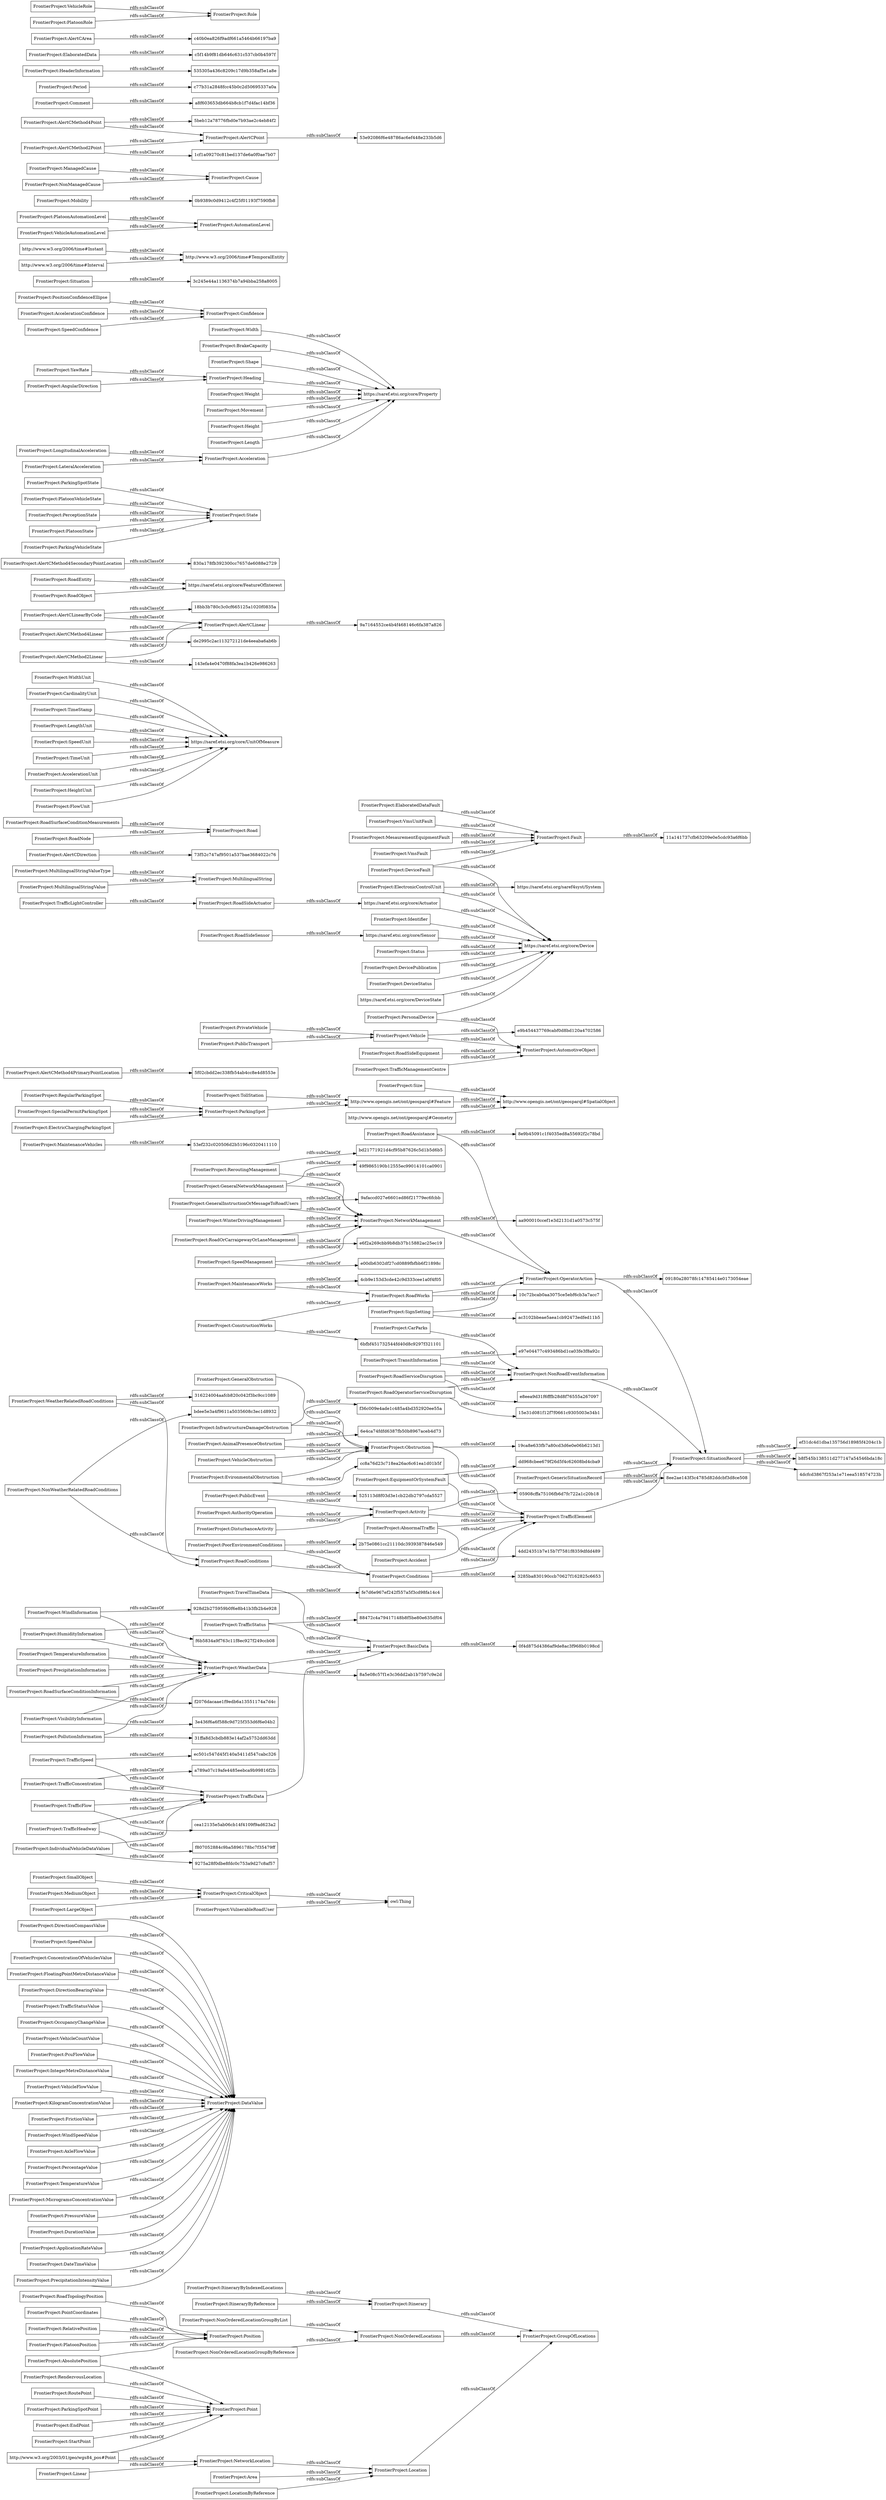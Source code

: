 digraph ar2dtool_diagram { 
rankdir=LR;
size="1000"
node [shape = rectangle, color="black"]; "FrontierProject:NonOrderedLocationGroupByReference" "FrontierProject:DirectionCompassValue" "FrontierProject:SpeedValue" "FrontierProject:SmallObject" "FrontierProject:TravelTimeData" "FrontierProject:SituationRecord" "FrontierProject:MaintenanceVehicles" "FrontierProject:NetworkLocation" "FrontierProject:ConcentrationOfVehiclesValue" "FrontierProject:RoadTopologyPosition" "FrontierProject:Size" "5f02cbdd2ec338fb54ab4cc8e4d8553e" "525113d8f03d3e1cb22db2797cda5527" "FrontierProject:ElaboratedDataFault" "FrontierProject:MultilingualStringValueType" "FrontierProject:WeatherRelatedRoadConditions" "http://www.opengis.net/ont/geosparql#SpatialObject" "11a141737cfb63209e0e5cdc93a6f6bb" "73f52c747af9501a537bae3684022c76" "FrontierProject:RoadSurfaceConditionMeasurements" "FrontierProject:TrafficSpeed" "FrontierProject:WidthUnit" "FrontierProject:RoadConditions" "FrontierProject:Area" "0f4d875d4386af9de8ac3f968b0198cd" "FrontierProject:OperatorAction" "FrontierProject:NonOrderedLocationGroupByList" "18bb3b780c3c0cf665125a1020f0835a" "FrontierProject:ParkingSpotPoint" "FrontierProject:CriticalObject" "f2076dacaae1f9edb6a13551174a7d4c" "FrontierProject:InfrastructureDamageObstruction" "FrontierProject:TransitInformation" "https://saref.etsi.org/core/FeatureOfInterest" "FrontierProject:RoadAssistance" "FrontierProject:FloatingPointMetreDistanceValue" "FrontierProject:AbsolutePosition" "FrontierProject:StartPoint" "830a178fb392300cc7657de6088e2729" "FrontierProject:DirectionBearingValue" "FrontierProject:RoadEntity" "FrontierProject:PointCoordinates" "4cb9e153d3cde42c9d333cee1a0f4f05" "31ffa8d3cbdb883e14af2a5752dd63dd" "FrontierProject:Point" "3285ba830190ccb70627f162825c6653" "FrontierProject:EquipmentOrSystemFault" "FrontierProject:TrafficStatusValue" "FrontierProject:RoadServiceDisruption" "FrontierProject:State" "FrontierProject:NonRoadEventInformation" "FrontierProject:Acceleration" "ef31dc4d1dba135756d18985f4204c1b" "FrontierProject:PositionConfidenceEllipse" "88472c4a79417148b8f5be80e635df04" "FrontierProject:ParkingSpotState" "FrontierProject:GeneralInstructionOrMessageToRoadUsers" "FrontierProject:Identifier" "FrontierProject:OccupancyChangeValue" "FrontierProject:MediumObject" "FrontierProject:CardinalityUnit" "FrontierProject:DisturbanceActivity" "FrontierProject:MultilingualString" "b8f545b138511d277147a54546bda18c" "09180a28078fc14785414e0173054eae" "FrontierProject:TollStation" "FrontierProject:GeneralObstruction" "FrontierProject:AbnormalTraffic" "FrontierProject:PersonalDevice" "FrontierProject:VehicleCountValue" "FrontierProject:AutomotiveObject" "FrontierProject:AuthorityOperation" "FrontierProject:VmsUnitFault" "FrontierProject:Situation" "fe7d6e967ef242f557a5f3cd98fa14c4" "bdee5e3a4f9611a5035608c3ec1d8932" "FrontierProject:SpeedManagement" "ec501c547d45f140a5411d547cabc326" "FrontierProject:NonOrderedLocations" "FrontierProject:TrafficLightController" "http://www.w3.org/2006/time#TemporalEntity" "FrontierProject:NonWeatherRelatedRoadConditions" "FrontierProject:TimeStamp" "FrontierProject:Accident" "FrontierProject:TrafficElement" "http://www.w3.org/2003/01/geo/wgs84_pos#Point" "e00db6302df27cd0889fbfbb6f21898c" "FrontierProject:Conditions" "de2995c2ac113272121de4eeaba6ab6b" "FrontierProject:AutomationLevel" "FrontierProject:Linear" "FrontierProject:PlatoonVehicleState" "FrontierProject:TemperatureInformation" "FrontierProject:YawRate" "f36c009e4ade1c485a4bd352920ee55a" "0b9389c0d9412c4f25f01193f7590fb8" "FrontierProject:MesaurementEquipmentFault" "FrontierProject:ElectronicControlUnit" "FrontierProject:Cause" "FrontierProject:WindInformation" "FrontierProject:LengthUnit" "aa900010ccef1e3d2131d1a0573c575f" "3c245e44a1136374b7a94bba258a8005" "FrontierProject:PcuFlowValue" "FrontierProject:Obstruction" "5beb12a78776fbd0e7b93ae2c4eb84f2" "FrontierProject:TrafficConcentration" "FrontierProject:AlertCDirection" "9a7164552ce4b4f468146c6fa387a826" "a8f603653db664b8cb1f7d4fac14bf36" "FrontierProject:NetworkManagement" "15e31d081f12f7f0661c9305003e34b1" "FrontierProject:PrivateVehicle" "FrontierProject:TrafficFlow" "FrontierProject:Status" "FrontierProject:Width" "FrontierProject:HumidityInformation" "FrontierProject:VehicleObstruction" "FrontierProject:Vehicle" "53ef232c020506d2b5196c0320411110" "FrontierProject:RegularParkingSpot" "FrontierProject:RelativePosition" "FrontierProject:DevicePublication" "c77b31a2848fcc45b0c2d50695337a0a" "FrontierProject:Itinerary" "FrontierProject:IntegerMetreDistanceValue" "FrontierProject:HeaderInformation" "6bfbf451732544fd40d8c9297f321101" "FrontierProject:SpeedUnit" "FrontierProject:VehicleFlowValue" "FrontierProject:BrakeCapacity" "FrontierProject:ManagedCause" "c5f14b9f81db646c631c537cb0b4597f" "FrontierProject:PrecipitationInformation" "https://saref.etsi.org/saref4syst/System" "FrontierProject:NonManagedCause" "4dcfcd3867f253a1e71eea518574723b" "9275a28f0dbe8fdc0c753a9d27c8af57" "bd21771921d4cf95b87626c5d1b5d6b5" "c40b0ea826f9adf661a5464b66197ba9" "FrontierProject:TimeUnit" "FrontierProject:SpecialPermitParkingSpot" "FrontierProject:VmsFault" "FrontierProject:Comment" "05908cffa75106fb6d7fc722a1c20b18" "FrontierProject:PerceptionState" "FrontierProject:DeviceStatus" "FrontierProject:AccelerationUnit" "https://saref.etsi.org/core/DeviceState" "FrontierProject:RoadOrCarraigewayOrLaneManagement" "FrontierProject:KilogramConcentrationValue" "FrontierProject:AlertCArea" "http://www.w3.org/2006/time#Instant" "6e4ca74fdfd6387fb50b8967aceb4d73" "FrontierProject:AlertCMethod4Linear" "FrontierProject:AlertCMethod2Point" "e8eea9d31f6fffb28d8f76555a267097" "FrontierProject:ItineraryByReference" "http://www.opengis.net/ont/geosparql#Feature" "cea12135e5ab06cb14f4109f9ad623a2" "535305a436c8209c17d9b358af5e1a8e" "19ca8e633fb7a80cd3d6e0e06b6213d1" "FrontierProject:ItineraryByIndexedLocations" "FrontierProject:LargeObject" "FrontierProject:AlertCMethod2Linear" "FrontierProject:VisibilityInformation" "FrontierProject:AngularDirection" "FrontierProject:RendezvousLocation" "http://www.w3.org/2006/time#Interval" "FrontierProject:RoadSideSensor" "FrontierProject:ReroutingManagement" "FrontierProject:PlatoonPosition" "4dd24351b7e15b7f7581f8359dfdd489" "FrontierProject:Period" "FrontierProject:Mobility" "10c72bcab0aa3075ce5ebf6cb3a7acc7" "FrontierProject:Shape" "e6f2a269cbb9b8db37b15882ac25ec19" "FrontierProject:Position" "FrontierProject:FrictionValue" "FrontierProject:LocationByReference" "9afaccd027e6601ed86f21779ec6fcbb" "FrontierProject:WindSpeedValue" "FrontierProject:WeatherData" "FrontierProject:Road" "FrontierProject:AlertCPoint" "FrontierProject:ParkingSpot" "FrontierProject:AccelerationConfidence" "FrontierProject:GroupOfLocations" "FrontierProject:HeightUnit" "FrontierProject:DataValue" "FrontierProject:MaintenanceWorks" "FrontierProject:PublicTransport" "FrontierProject:TrafficStatus" "FrontierProject:AxleFlowValue" "FrontierProject:GeneralNetworkManagement" "a789a07c19afe4485eebca9b99816f2b" "ac3102bbeae5aea1cb92473edfed11b5" "FrontierProject:BasicData" "FrontierProject:PercentageValue" "FrontierProject:Heading" "FrontierProject:PollutionInformation" "3e436f6a6f588c9d725f353d6f6e04b2" "FrontierProject:RoutePoint" "FrontierProject:CarParks" "FrontierProject:PoorEnvironmentConditions" "https://saref.etsi.org/core/UnitOfMeasure" "FrontierProject:PlatoonState" "f6b5834a9f763c11f8ec927f249ccb08" "FrontierProject:AlertCLinear" "https://saref.etsi.org/core/Actuator" "FrontierProject:RoadSideEquipment" "FrontierProject:PlatoonAutomationLevel" "2b75e0861cc21110dc3939387846e549" "FrontierProject:VehicleAutomationLevel" "FrontierProject:RoadSideActuator" "FrontierProject:Role" "FrontierProject:FlowUnit" "https://saref.etsi.org/core/Sensor" "1cf1a09270c81bed137de6a0f0ae7b07" "FrontierProject:WinterDrivingManagement" "FrontierProject:AlertCMethod4SecondaryPointLocation" "cc8a76d23c718ea26ac6c61ea1d01b5f" "FrontierProject:LongitudinalAcceleration" "https://saref.etsi.org/core/Property" "e9b454437769cabf0d8bd120a4702586" "FrontierProject:GenericSituationRecord" "FrontierProject:VehicleRole" "FrontierProject:TrafficData" "FrontierProject:TemperatureValue" "FrontierProject:Fault" "8a5e08c57f1e3c36dd2ab1b7597c9e2d" "FrontierProject:MicrogramsConcentrationValue" "FrontierProject:ParkingVehicleState" "8ee2ae143f3c4785d82ddcbf3d8ce508" "FrontierProject:ElaboratedData" "FrontierProject:AnimalPresenceObstruction" "316224004aafcb820c042f3bc9cc1089" "FrontierProject:RoadSurfaceConditionInformation" "FrontierProject:Weight" "FrontierProject:VulnerableRoadUser" "https://saref.etsi.org/core/Device" "FrontierProject:MultilingualStringValue" "49f9865190b12555ec99014101ca0901" "FrontierProject:PressureValue" "FrontierProject:DurationValue" "FrontierProject:ApplicationRateValue" "FrontierProject:ElectricChargingParkingSpot" "FrontierProject:AlertCMethod4PrimaryPointLocation" "FrontierProject:DateTimeValue" "8e9b45091c1f4035ed8a55692f2c78bd" "FrontierProject:SignSetting" "FrontierProject:Activity" "FrontierProject:PublicEvent" "FrontierProject:PrecipitationIntensityValue" "143efa4e0470f88fa3ea1b426e986263" "FrontierProject:TrafficHeadway" "FrontierProject:ConstructionWorks" "FrontierProject:AlertCLinearByCode" "e97e04477c493486bd1ca03fe3f8a92c" "FrontierProject:LateralAcceleration" "FrontierProject:EndPoint" "FrontierProject:RoadWorks" "FrontierProject:EvironmentalObstruction" "FrontierProject:Location" "FrontierProject:IndividualVehicleDataValues" "FrontierProject:SpeedConfidence" "http://www.opengis.net/ont/geosparql#Geometry" "FrontierProject:RoadObject" "FrontierProject:AlertCMethod4Point" "53e92086f6e48786ac6ef448e233b5d6" "FrontierProject:PlatoonRole" "FrontierProject:Confidence" "FrontierProject:RoadOperatorServiceDisruption" "FrontierProject:Movement" "FrontierProject:Height" "FrontierProject:Length" "FrontierProject:RoadNode" "f807052884c9ba5896178bc7f35479ff" "928d2b275959b0f6e8b41b3fb2b4e928" "dd968cbee679f26d5f4c62608bd4cba9" "FrontierProject:DeviceFault" "FrontierProject:TrafficManagementCentre" ; /*classes style*/
	"FrontierProject:DateTimeValue" -> "FrontierProject:DataValue" [ label = "rdfs:subClassOf" ];
	"FrontierProject:AlertCMethod2Linear" -> "143efa4e0470f88fa3ea1b426e986263" [ label = "rdfs:subClassOf" ];
	"FrontierProject:AlertCMethod2Linear" -> "FrontierProject:AlertCLinear" [ label = "rdfs:subClassOf" ];
	"http://www.w3.org/2006/time#Instant" -> "http://www.w3.org/2006/time#TemporalEntity" [ label = "rdfs:subClassOf" ];
	"FrontierProject:GenericSituationRecord" -> "8ee2ae143f3c4785d82ddcbf3d8ce508" [ label = "rdfs:subClassOf" ];
	"FrontierProject:GenericSituationRecord" -> "FrontierProject:SituationRecord" [ label = "rdfs:subClassOf" ];
	"FrontierProject:TravelTimeData" -> "fe7d6e967ef242f557a5f3cd98fa14c4" [ label = "rdfs:subClassOf" ];
	"FrontierProject:TravelTimeData" -> "FrontierProject:BasicData" [ label = "rdfs:subClassOf" ];
	"FrontierProject:PerceptionState" -> "FrontierProject:State" [ label = "rdfs:subClassOf" ];
	"FrontierProject:Conditions" -> "3285ba830190ccb70627f162825c6653" [ label = "rdfs:subClassOf" ];
	"FrontierProject:Conditions" -> "FrontierProject:TrafficElement" [ label = "rdfs:subClassOf" ];
	"FrontierProject:SmallObject" -> "FrontierProject:CriticalObject" [ label = "rdfs:subClassOf" ];
	"FrontierProject:ElectronicControlUnit" -> "https://saref.etsi.org/core/Device" [ label = "rdfs:subClassOf" ];
	"FrontierProject:ElectronicControlUnit" -> "https://saref.etsi.org/saref4syst/System" [ label = "rdfs:subClassOf" ];
	"FrontierProject:AlertCMethod2Point" -> "1cf1a09270c81bed137de6a0f0ae7b07" [ label = "rdfs:subClassOf" ];
	"FrontierProject:AlertCMethod2Point" -> "FrontierProject:AlertCPoint" [ label = "rdfs:subClassOf" ];
	"FrontierProject:ConcentrationOfVehiclesValue" -> "FrontierProject:DataValue" [ label = "rdfs:subClassOf" ];
	"FrontierProject:WidthUnit" -> "https://saref.etsi.org/core/UnitOfMeasure" [ label = "rdfs:subClassOf" ];
	"FrontierProject:Movement" -> "https://saref.etsi.org/core/Property" [ label = "rdfs:subClassOf" ];
	"FrontierProject:AccelerationUnit" -> "https://saref.etsi.org/core/UnitOfMeasure" [ label = "rdfs:subClassOf" ];
	"FrontierProject:NetworkManagement" -> "aa900010ccef1e3d2131d1a0573c575f" [ label = "rdfs:subClassOf" ];
	"FrontierProject:NetworkManagement" -> "FrontierProject:OperatorAction" [ label = "rdfs:subClassOf" ];
	"FrontierProject:SpeedManagement" -> "e00db6302df27cd0889fbfbb6f21898c" [ label = "rdfs:subClassOf" ];
	"FrontierProject:SpeedManagement" -> "FrontierProject:NetworkManagement" [ label = "rdfs:subClassOf" ];
	"FrontierProject:LocationByReference" -> "FrontierProject:Location" [ label = "rdfs:subClassOf" ];
	"FrontierProject:SituationRecord" -> "4dcfcd3867f253a1e71eea518574723b" [ label = "rdfs:subClassOf" ];
	"FrontierProject:SituationRecord" -> "b8f545b138511d277147a54546bda18c" [ label = "rdfs:subClassOf" ];
	"FrontierProject:SituationRecord" -> "ef31dc4d1dba135756d18985f4204c1b" [ label = "rdfs:subClassOf" ];
	"FrontierProject:ManagedCause" -> "FrontierProject:Cause" [ label = "rdfs:subClassOf" ];
	"FrontierProject:FlowUnit" -> "https://saref.etsi.org/core/UnitOfMeasure" [ label = "rdfs:subClassOf" ];
	"FrontierProject:AlertCLinearByCode" -> "18bb3b780c3c0cf665125a1020f0835a" [ label = "rdfs:subClassOf" ];
	"FrontierProject:AlertCLinearByCode" -> "FrontierProject:AlertCLinear" [ label = "rdfs:subClassOf" ];
	"http://www.w3.org/2006/time#Interval" -> "http://www.w3.org/2006/time#TemporalEntity" [ label = "rdfs:subClassOf" ];
	"FrontierProject:ConstructionWorks" -> "6bfbf451732544fd40d8c9297f321101" [ label = "rdfs:subClassOf" ];
	"FrontierProject:ConstructionWorks" -> "FrontierProject:RoadWorks" [ label = "rdfs:subClassOf" ];
	"FrontierProject:VisibilityInformation" -> "3e436f6a6f588c9d725f353d6f6e04b2" [ label = "rdfs:subClassOf" ];
	"FrontierProject:VisibilityInformation" -> "FrontierProject:WeatherData" [ label = "rdfs:subClassOf" ];
	"FrontierProject:AlertCMethod4PrimaryPointLocation" -> "5f02cbdd2ec338fb54ab4cc8e4d8553e" [ label = "rdfs:subClassOf" ];
	"FrontierProject:PositionConfidenceEllipse" -> "FrontierProject:Confidence" [ label = "rdfs:subClassOf" ];
	"FrontierProject:EvironmentalObstruction" -> "cc8a76d23c718ea26ac6c61ea1d01b5f" [ label = "rdfs:subClassOf" ];
	"FrontierProject:EvironmentalObstruction" -> "FrontierProject:Obstruction" [ label = "rdfs:subClassOf" ];
	"FrontierProject:IndividualVehicleDataValues" -> "9275a28f0dbe8fdc0c753a9d27c8af57" [ label = "rdfs:subClassOf" ];
	"FrontierProject:IndividualVehicleDataValues" -> "FrontierProject:TrafficData" [ label = "rdfs:subClassOf" ];
	"FrontierProject:DurationValue" -> "FrontierProject:DataValue" [ label = "rdfs:subClassOf" ];
	"FrontierProject:TollStation" -> "http://www.opengis.net/ont/geosparql#Feature" [ label = "rdfs:subClassOf" ];
	"FrontierProject:PlatoonState" -> "FrontierProject:State" [ label = "rdfs:subClassOf" ];
	"FrontierProject:AnimalPresenceObstruction" -> "6e4ca74fdfd6387fb50b8967aceb4d73" [ label = "rdfs:subClassOf" ];
	"FrontierProject:AnimalPresenceObstruction" -> "FrontierProject:Obstruction" [ label = "rdfs:subClassOf" ];
	"FrontierProject:RoadSideSensor" -> "https://saref.etsi.org/core/Sensor" [ label = "rdfs:subClassOf" ];
	"FrontierProject:GeneralNetworkManagement" -> "49f9865190b12555ec99014101ca0901" [ label = "rdfs:subClassOf" ];
	"FrontierProject:GeneralNetworkManagement" -> "FrontierProject:NetworkManagement" [ label = "rdfs:subClassOf" ];
	"FrontierProject:DeviceFault" -> "https://saref.etsi.org/core/Device" [ label = "rdfs:subClassOf" ];
	"FrontierProject:DeviceFault" -> "FrontierProject:Fault" [ label = "rdfs:subClassOf" ];
	"FrontierProject:DirectionBearingValue" -> "FrontierProject:DataValue" [ label = "rdfs:subClassOf" ];
	"FrontierProject:Shape" -> "https://saref.etsi.org/core/Property" [ label = "rdfs:subClassOf" ];
	"FrontierProject:PressureValue" -> "FrontierProject:DataValue" [ label = "rdfs:subClassOf" ];
	"FrontierProject:PrecipitationInformation" -> "FrontierProject:WeatherData" [ label = "rdfs:subClassOf" ];
	"FrontierProject:ElaboratedDataFault" -> "FrontierProject:Fault" [ label = "rdfs:subClassOf" ];
	"FrontierProject:PointCoordinates" -> "FrontierProject:Position" [ label = "rdfs:subClassOf" ];
	"FrontierProject:MultilingualStringValueType" -> "FrontierProject:MultilingualString" [ label = "rdfs:subClassOf" ];
	"FrontierProject:TrafficSpeed" -> "ec501c547d45f140a5411d547cabc326" [ label = "rdfs:subClassOf" ];
	"FrontierProject:TrafficSpeed" -> "FrontierProject:TrafficData" [ label = "rdfs:subClassOf" ];
	"FrontierProject:TimeUnit" -> "https://saref.etsi.org/core/UnitOfMeasure" [ label = "rdfs:subClassOf" ];
	"FrontierProject:BasicData" -> "0f4d875d4386af9de8ac3f968b0198cd" [ label = "rdfs:subClassOf" ];
	"FrontierProject:Mobility" -> "0b9389c0d9412c4f25f01193f7590fb8" [ label = "rdfs:subClassOf" ];
	"FrontierProject:TrafficStatusValue" -> "FrontierProject:DataValue" [ label = "rdfs:subClassOf" ];
	"FrontierProject:RelativePosition" -> "FrontierProject:Position" [ label = "rdfs:subClassOf" ];
	"FrontierProject:NonWeatherRelatedRoadConditions" -> "bdee5e3a4f9611a5035608c3ec1d8932" [ label = "rdfs:subClassOf" ];
	"FrontierProject:NonWeatherRelatedRoadConditions" -> "FrontierProject:RoadConditions" [ label = "rdfs:subClassOf" ];
	"FrontierProject:EndPoint" -> "FrontierProject:Point" [ label = "rdfs:subClassOf" ];
	"FrontierProject:VehicleCountValue" -> "FrontierProject:DataValue" [ label = "rdfs:subClassOf" ];
	"FrontierProject:AngularDirection" -> "FrontierProject:Heading" [ label = "rdfs:subClassOf" ];
	"FrontierProject:Vehicle" -> "e9b454437769cabf0d8bd120a4702586" [ label = "rdfs:subClassOf" ];
	"FrontierProject:Vehicle" -> "FrontierProject:AutomotiveObject" [ label = "rdfs:subClassOf" ];
	"FrontierProject:LongitudinalAcceleration" -> "FrontierProject:Acceleration" [ label = "rdfs:subClassOf" ];
	"FrontierProject:PlatoonRole" -> "FrontierProject:Role" [ label = "rdfs:subClassOf" ];
	"FrontierProject:SignSetting" -> "ac3102bbeae5aea1cb92473edfed11b5" [ label = "rdfs:subClassOf" ];
	"FrontierProject:SignSetting" -> "FrontierProject:OperatorAction" [ label = "rdfs:subClassOf" ];
	"FrontierProject:WeatherRelatedRoadConditions" -> "316224004aafcb820c042f3bc9cc1089" [ label = "rdfs:subClassOf" ];
	"FrontierProject:WeatherRelatedRoadConditions" -> "FrontierProject:RoadConditions" [ label = "rdfs:subClassOf" ];
	"FrontierProject:SpecialPermitParkingSpot" -> "FrontierProject:ParkingSpot" [ label = "rdfs:subClassOf" ];
	"FrontierProject:TrafficLightController" -> "FrontierProject:RoadSideActuator" [ label = "rdfs:subClassOf" ];
	"FrontierProject:KilogramConcentrationValue" -> "FrontierProject:DataValue" [ label = "rdfs:subClassOf" ];
	"FrontierProject:FrictionValue" -> "FrontierProject:DataValue" [ label = "rdfs:subClassOf" ];
	"FrontierProject:PlatoonAutomationLevel" -> "FrontierProject:AutomationLevel" [ label = "rdfs:subClassOf" ];
	"FrontierProject:PoorEnvironmentConditions" -> "2b75e0861cc21110dc3939387846e549" [ label = "rdfs:subClassOf" ];
	"FrontierProject:PoorEnvironmentConditions" -> "FrontierProject:Conditions" [ label = "rdfs:subClassOf" ];
	"FrontierProject:InfrastructureDamageObstruction" -> "f36c009e4ade1c485a4bd352920ee55a" [ label = "rdfs:subClassOf" ];
	"FrontierProject:InfrastructureDamageObstruction" -> "FrontierProject:Obstruction" [ label = "rdfs:subClassOf" ];
	"FrontierProject:TransitInformation" -> "e97e04477c493486bd1ca03fe3f8a92c" [ label = "rdfs:subClassOf" ];
	"FrontierProject:TransitInformation" -> "FrontierProject:NonRoadEventInformation" [ label = "rdfs:subClassOf" ];
	"FrontierProject:MicrogramsConcentrationValue" -> "FrontierProject:DataValue" [ label = "rdfs:subClassOf" ];
	"FrontierProject:Length" -> "https://saref.etsi.org/core/Property" [ label = "rdfs:subClassOf" ];
	"FrontierProject:TrafficFlow" -> "cea12135e5ab06cb14f4109f9ad623a2" [ label = "rdfs:subClassOf" ];
	"FrontierProject:TrafficFlow" -> "FrontierProject:TrafficData" [ label = "rdfs:subClassOf" ];
	"FrontierProject:TrafficHeadway" -> "f807052884c9ba5896178bc7f35479ff" [ label = "rdfs:subClassOf" ];
	"FrontierProject:TrafficHeadway" -> "FrontierProject:TrafficData" [ label = "rdfs:subClassOf" ];
	"FrontierProject:TemperatureValue" -> "FrontierProject:DataValue" [ label = "rdfs:subClassOf" ];
	"FrontierProject:WindInformation" -> "928d2b275959b0f6e8b41b3fb2b4e928" [ label = "rdfs:subClassOf" ];
	"FrontierProject:WindInformation" -> "FrontierProject:WeatherData" [ label = "rdfs:subClassOf" ];
	"FrontierProject:TrafficElement" -> "FrontierProject:SituationRecord" [ label = "rdfs:subClassOf" ];
	"FrontierProject:ElaboratedData" -> "c5f14b9f81db646c631c537cb0b4597f" [ label = "rdfs:subClassOf" ];
	"FrontierProject:GeneralObstruction" -> "FrontierProject:Obstruction" [ label = "rdfs:subClassOf" ];
	"FrontierProject:Size" -> "http://www.opengis.net/ont/geosparql#SpatialObject" [ label = "rdfs:subClassOf" ];
	"FrontierProject:AccelerationConfidence" -> "FrontierProject:Confidence" [ label = "rdfs:subClassOf" ];
	"FrontierProject:RoadObject" -> "https://saref.etsi.org/core/FeatureOfInterest" [ label = "rdfs:subClassOf" ];
	"FrontierProject:EquipmentOrSystemFault" -> "dd968cbee679f26d5f4c62608bd4cba9" [ label = "rdfs:subClassOf" ];
	"FrontierProject:EquipmentOrSystemFault" -> "FrontierProject:TrafficElement" [ label = "rdfs:subClassOf" ];
	"FrontierProject:HeightUnit" -> "https://saref.etsi.org/core/UnitOfMeasure" [ label = "rdfs:subClassOf" ];
	"FrontierProject:VehicleFlowValue" -> "FrontierProject:DataValue" [ label = "rdfs:subClassOf" ];
	"FrontierProject:PersonalDevice" -> "https://saref.etsi.org/core/Device" [ label = "rdfs:subClassOf" ];
	"FrontierProject:PersonalDevice" -> "FrontierProject:AutomotiveObject" [ label = "rdfs:subClassOf" ];
	"FrontierProject:Width" -> "https://saref.etsi.org/core/Property" [ label = "rdfs:subClassOf" ];
	"FrontierProject:RoadSideActuator" -> "https://saref.etsi.org/core/Actuator" [ label = "rdfs:subClassOf" ];
	"FrontierProject:PlatoonVehicleState" -> "FrontierProject:State" [ label = "rdfs:subClassOf" ];
	"FrontierProject:Fault" -> "11a141737cfb63209e0e5cdc93a6f6bb" [ label = "rdfs:subClassOf" ];
	"FrontierProject:MaintenanceVehicles" -> "53ef232c020506d2b5196c0320411110" [ label = "rdfs:subClassOf" ];
	"FrontierProject:MultilingualStringValue" -> "FrontierProject:MultilingualString" [ label = "rdfs:subClassOf" ];
	"FrontierProject:NonOrderedLocationGroupByList" -> "FrontierProject:NonOrderedLocations" [ label = "rdfs:subClassOf" ];
	"FrontierProject:PrivateVehicle" -> "FrontierProject:Vehicle" [ label = "rdfs:subClassOf" ];
	"FrontierProject:AbnormalTraffic" -> "4dd24351b7e15b7f7581f8359dfdd489" [ label = "rdfs:subClassOf" ];
	"FrontierProject:AbnormalTraffic" -> "FrontierProject:TrafficElement" [ label = "rdfs:subClassOf" ];
	"FrontierProject:ParkingSpotState" -> "FrontierProject:State" [ label = "rdfs:subClassOf" ];
	"FrontierProject:SpeedConfidence" -> "FrontierProject:Confidence" [ label = "rdfs:subClassOf" ];
	"FrontierProject:PcuFlowValue" -> "FrontierProject:DataValue" [ label = "rdfs:subClassOf" ];
	"FrontierProject:SpeedValue" -> "FrontierProject:DataValue" [ label = "rdfs:subClassOf" ];
	"FrontierProject:ParkingVehicleState" -> "FrontierProject:State" [ label = "rdfs:subClassOf" ];
	"FrontierProject:TrafficData" -> "FrontierProject:BasicData" [ label = "rdfs:subClassOf" ];
	"https://saref.etsi.org/core/DeviceState" -> "https://saref.etsi.org/core/Device" [ label = "rdfs:subClassOf" ];
	"FrontierProject:AlertCMethod4Linear" -> "de2995c2ac113272121de4eeaba6ab6b" [ label = "rdfs:subClassOf" ];
	"FrontierProject:AlertCMethod4Linear" -> "FrontierProject:AlertCLinear" [ label = "rdfs:subClassOf" ];
	"FrontierProject:Acceleration" -> "https://saref.etsi.org/core/Property" [ label = "rdfs:subClassOf" ];
	"FrontierProject:NonManagedCause" -> "FrontierProject:Cause" [ label = "rdfs:subClassOf" ];
	"FrontierProject:PublicEvent" -> "525113d8f03d3e1cb22db2797cda5527" [ label = "rdfs:subClassOf" ];
	"FrontierProject:PublicEvent" -> "FrontierProject:Activity" [ label = "rdfs:subClassOf" ];
	"FrontierProject:Period" -> "c77b31a2848fcc45b0c2d50695337a0a" [ label = "rdfs:subClassOf" ];
	"FrontierProject:RoadServiceDisruption" -> "e8eea9d31f6fffb28d8f76555a267097" [ label = "rdfs:subClassOf" ];
	"FrontierProject:RoadServiceDisruption" -> "FrontierProject:NonRoadEventInformation" [ label = "rdfs:subClassOf" ];
	"FrontierProject:FloatingPointMetreDistanceValue" -> "FrontierProject:DataValue" [ label = "rdfs:subClassOf" ];
	"FrontierProject:RoadEntity" -> "https://saref.etsi.org/core/FeatureOfInterest" [ label = "rdfs:subClassOf" ];
	"FrontierProject:VehicleObstruction" -> "FrontierProject:Obstruction" [ label = "rdfs:subClassOf" ];
	"FrontierProject:RoadNode" -> "FrontierProject:Road" [ label = "rdfs:subClassOf" ];
	"FrontierProject:AbsolutePosition" -> "FrontierProject:Position" [ label = "rdfs:subClassOf" ];
	"FrontierProject:AbsolutePosition" -> "FrontierProject:Point" [ label = "rdfs:subClassOf" ];
	"FrontierProject:RoadOperatorServiceDisruption" -> "15e31d081f12f7f0661c9305003e34b1" [ label = "rdfs:subClassOf" ];
	"FrontierProject:RoadOperatorServiceDisruption" -> "FrontierProject:NonRoadEventInformation" [ label = "rdfs:subClassOf" ];
	"FrontierProject:DevicePublication" -> "https://saref.etsi.org/core/Device" [ label = "rdfs:subClassOf" ];
	"FrontierProject:LengthUnit" -> "https://saref.etsi.org/core/UnitOfMeasure" [ label = "rdfs:subClassOf" ];
	"FrontierProject:RoadOrCarraigewayOrLaneManagement" -> "e6f2a269cbb9b8db37b15882ac25ec19" [ label = "rdfs:subClassOf" ];
	"FrontierProject:RoadOrCarraigewayOrLaneManagement" -> "FrontierProject:NetworkManagement" [ label = "rdfs:subClassOf" ];
	"FrontierProject:RoadWorks" -> "10c72bcab0aa3075ce5ebf6cb3a7acc7" [ label = "rdfs:subClassOf" ];
	"FrontierProject:RoadWorks" -> "FrontierProject:OperatorAction" [ label = "rdfs:subClassOf" ];
	"FrontierProject:ApplicationRateValue" -> "FrontierProject:DataValue" [ label = "rdfs:subClassOf" ];
	"FrontierProject:AlertCMethod4Point" -> "5beb12a78776fbd0e7b93ae2c4eb84f2" [ label = "rdfs:subClassOf" ];
	"FrontierProject:AlertCMethod4Point" -> "FrontierProject:AlertCPoint" [ label = "rdfs:subClassOf" ];
	"FrontierProject:Identifier" -> "https://saref.etsi.org/core/Device" [ label = "rdfs:subClassOf" ];
	"FrontierProject:SpeedUnit" -> "https://saref.etsi.org/core/UnitOfMeasure" [ label = "rdfs:subClassOf" ];
	"FrontierProject:Weight" -> "https://saref.etsi.org/core/Property" [ label = "rdfs:subClassOf" ];
	"FrontierProject:WindSpeedValue" -> "FrontierProject:DataValue" [ label = "rdfs:subClassOf" ];
	"FrontierProject:AlertCLinear" -> "9a7164552ce4b4f468146c6fa387a826" [ label = "rdfs:subClassOf" ];
	"FrontierProject:IntegerMetreDistanceValue" -> "FrontierProject:DataValue" [ label = "rdfs:subClassOf" ];
	"FrontierProject:MesaurementEquipmentFault" -> "FrontierProject:Fault" [ label = "rdfs:subClassOf" ];
	"FrontierProject:RoadAssistance" -> "8e9b45091c1f4035ed8a55692f2c78bd" [ label = "rdfs:subClassOf" ];
	"FrontierProject:RoadAssistance" -> "FrontierProject:OperatorAction" [ label = "rdfs:subClassOf" ];
	"FrontierProject:PercentageValue" -> "FrontierProject:DataValue" [ label = "rdfs:subClassOf" ];
	"FrontierProject:MediumObject" -> "FrontierProject:CriticalObject" [ label = "rdfs:subClassOf" ];
	"FrontierProject:TimeStamp" -> "https://saref.etsi.org/core/UnitOfMeasure" [ label = "rdfs:subClassOf" ];
	"FrontierProject:PrecipitationIntensityValue" -> "FrontierProject:DataValue" [ label = "rdfs:subClassOf" ];
	"FrontierProject:DirectionCompassValue" -> "FrontierProject:DataValue" [ label = "rdfs:subClassOf" ];
	"FrontierProject:RendezvousLocation" -> "FrontierProject:Point" [ label = "rdfs:subClassOf" ];
	"FrontierProject:Heading" -> "https://saref.etsi.org/core/Property" [ label = "rdfs:subClassOf" ];
	"FrontierProject:NetworkLocation" -> "FrontierProject:Location" [ label = "rdfs:subClassOf" ];
	"FrontierProject:WinterDrivingManagement" -> "FrontierProject:NetworkManagement" [ label = "rdfs:subClassOf" ];
	"FrontierProject:VehicleRole" -> "FrontierProject:Role" [ label = "rdfs:subClassOf" ];
	"FrontierProject:Comment" -> "a8f603653db664b8cb1f7d4fac14bf36" [ label = "rdfs:subClassOf" ];
	"FrontierProject:TrafficStatus" -> "88472c4a79417148b8f5be80e635df04" [ label = "rdfs:subClassOf" ];
	"FrontierProject:TrafficStatus" -> "FrontierProject:BasicData" [ label = "rdfs:subClassOf" ];
	"FrontierProject:RoadTopologyPosition" -> "FrontierProject:Position" [ label = "rdfs:subClassOf" ];
	"FrontierProject:LateralAcceleration" -> "FrontierProject:Acceleration" [ label = "rdfs:subClassOf" ];
	"FrontierProject:Location" -> "FrontierProject:GroupOfLocations" [ label = "rdfs:subClassOf" ];
	"FrontierProject:BrakeCapacity" -> "https://saref.etsi.org/core/Property" [ label = "rdfs:subClassOf" ];
	"FrontierProject:ParkingSpot" -> "http://www.opengis.net/ont/geosparql#Feature" [ label = "rdfs:subClassOf" ];
	"FrontierProject:ElectricChargingParkingSpot" -> "FrontierProject:ParkingSpot" [ label = "rdfs:subClassOf" ];
	"FrontierProject:RoadSurfaceConditionMeasurements" -> "FrontierProject:Road" [ label = "rdfs:subClassOf" ];
	"FrontierProject:Status" -> "https://saref.etsi.org/core/Device" [ label = "rdfs:subClassOf" ];
	"FrontierProject:NonOrderedLocations" -> "FrontierProject:GroupOfLocations" [ label = "rdfs:subClassOf" ];
	"FrontierProject:GeneralInstructionOrMessageToRoadUsers" -> "9afaccd027e6601ed86f21779ec6fcbb" [ label = "rdfs:subClassOf" ];
	"FrontierProject:GeneralInstructionOrMessageToRoadUsers" -> "FrontierProject:NetworkManagement" [ label = "rdfs:subClassOf" ];
	"FrontierProject:AlertCDirection" -> "73f52c747af9501a537bae3684022c76" [ label = "rdfs:subClassOf" ];
	"FrontierProject:WeatherData" -> "8a5e08c57f1e3c36dd2ab1b7597c9e2d" [ label = "rdfs:subClassOf" ];
	"FrontierProject:WeatherData" -> "FrontierProject:BasicData" [ label = "rdfs:subClassOf" ];
	"FrontierProject:StartPoint" -> "FrontierProject:Point" [ label = "rdfs:subClassOf" ];
	"FrontierProject:AlertCPoint" -> "53e92086f6e48786ac6ef448e233b5d6" [ label = "rdfs:subClassOf" ];
	"FrontierProject:RoadSideEquipment" -> "FrontierProject:AutomotiveObject" [ label = "rdfs:subClassOf" ];
	"FrontierProject:RoutePoint" -> "FrontierProject:Point" [ label = "rdfs:subClassOf" ];
	"FrontierProject:Situation" -> "3c245e44a1136374b7a94bba258a8005" [ label = "rdfs:subClassOf" ];
	"FrontierProject:VmsFault" -> "FrontierProject:Fault" [ label = "rdfs:subClassOf" ];
	"FrontierProject:VmsUnitFault" -> "FrontierProject:Fault" [ label = "rdfs:subClassOf" ];
	"FrontierProject:CriticalObject" -> "owl:Thing" [ label = "rdfs:subClassOf" ];
	"FrontierProject:HumidityInformation" -> "f6b5834a9f763c11f8ec927f249ccb08" [ label = "rdfs:subClassOf" ];
	"FrontierProject:HumidityInformation" -> "FrontierProject:WeatherData" [ label = "rdfs:subClassOf" ];
	"http://www.w3.org/2003/01/geo/wgs84_pos#Point" -> "FrontierProject:Point" [ label = "rdfs:subClassOf" ];
	"http://www.w3.org/2003/01/geo/wgs84_pos#Point" -> "FrontierProject:NetworkLocation" [ label = "rdfs:subClassOf" ];
	"FrontierProject:Accident" -> "FrontierProject:TrafficElement" [ label = "rdfs:subClassOf" ];
	"FrontierProject:Itinerary" -> "FrontierProject:GroupOfLocations" [ label = "rdfs:subClassOf" ];
	"FrontierProject:OccupancyChangeValue" -> "FrontierProject:DataValue" [ label = "rdfs:subClassOf" ];
	"FrontierProject:AlertCMethod4SecondaryPointLocation" -> "830a178fb392300cc7657de6088e2729" [ label = "rdfs:subClassOf" ];
	"FrontierProject:ParkingSpotPoint" -> "FrontierProject:Point" [ label = "rdfs:subClassOf" ];
	"FrontierProject:OperatorAction" -> "09180a28078fc14785414e0173054eae" [ label = "rdfs:subClassOf" ];
	"FrontierProject:OperatorAction" -> "FrontierProject:SituationRecord" [ label = "rdfs:subClassOf" ];
	"FrontierProject:PlatoonPosition" -> "FrontierProject:Position" [ label = "rdfs:subClassOf" ];
	"FrontierProject:HeaderInformation" -> "535305a436c8209c17d9b358af5e1a8e" [ label = "rdfs:subClassOf" ];
	"FrontierProject:ItineraryByIndexedLocations" -> "FrontierProject:Itinerary" [ label = "rdfs:subClassOf" ];
	"https://saref.etsi.org/core/Actuator" -> "https://saref.etsi.org/core/Device" [ label = "rdfs:subClassOf" ];
	"FrontierProject:RoadSurfaceConditionInformation" -> "f2076dacaae1f9edb6a13551174a7d4c" [ label = "rdfs:subClassOf" ];
	"FrontierProject:RoadSurfaceConditionInformation" -> "FrontierProject:WeatherData" [ label = "rdfs:subClassOf" ];
	"FrontierProject:DisturbanceActivity" -> "FrontierProject:Activity" [ label = "rdfs:subClassOf" ];
	"FrontierProject:DeviceStatus" -> "https://saref.etsi.org/core/Device" [ label = "rdfs:subClassOf" ];
	"FrontierProject:AlertCArea" -> "c40b0ea826f9adf661a5464b66197ba9" [ label = "rdfs:subClassOf" ];
	"FrontierProject:YawRate" -> "FrontierProject:Heading" [ label = "rdfs:subClassOf" ];
	"FrontierProject:CardinalityUnit" -> "https://saref.etsi.org/core/UnitOfMeasure" [ label = "rdfs:subClassOf" ];
	"FrontierProject:LargeObject" -> "FrontierProject:CriticalObject" [ label = "rdfs:subClassOf" ];
	"FrontierProject:NonRoadEventInformation" -> "FrontierProject:SituationRecord" [ label = "rdfs:subClassOf" ];
	"FrontierProject:NonOrderedLocationGroupByReference" -> "FrontierProject:NonOrderedLocations" [ label = "rdfs:subClassOf" ];
	"FrontierProject:VehicleAutomationLevel" -> "FrontierProject:AutomationLevel" [ label = "rdfs:subClassOf" ];
	"FrontierProject:RoadConditions" -> "FrontierProject:Conditions" [ label = "rdfs:subClassOf" ];
	"FrontierProject:Obstruction" -> "19ca8e633fb7a80cd3d6e0e06b6213d1" [ label = "rdfs:subClassOf" ];
	"FrontierProject:Obstruction" -> "FrontierProject:TrafficElement" [ label = "rdfs:subClassOf" ];
	"FrontierProject:AxleFlowValue" -> "FrontierProject:DataValue" [ label = "rdfs:subClassOf" ];
	"http://www.opengis.net/ont/geosparql#Feature" -> "http://www.opengis.net/ont/geosparql#SpatialObject" [ label = "rdfs:subClassOf" ];
	"FrontierProject:AuthorityOperation" -> "FrontierProject:Activity" [ label = "rdfs:subClassOf" ];
	"FrontierProject:PollutionInformation" -> "31ffa8d3cbdb883e14af2a5752dd63dd" [ label = "rdfs:subClassOf" ];
	"FrontierProject:PollutionInformation" -> "FrontierProject:WeatherData" [ label = "rdfs:subClassOf" ];
	"FrontierProject:Area" -> "FrontierProject:Location" [ label = "rdfs:subClassOf" ];
	"FrontierProject:Linear" -> "FrontierProject:NetworkLocation" [ label = "rdfs:subClassOf" ];
	"FrontierProject:Activity" -> "05908cffa75106fb6d7fc722a1c20b18" [ label = "rdfs:subClassOf" ];
	"FrontierProject:Activity" -> "FrontierProject:TrafficElement" [ label = "rdfs:subClassOf" ];
	"FrontierProject:TrafficManagementCentre" -> "FrontierProject:AutomotiveObject" [ label = "rdfs:subClassOf" ];
	"FrontierProject:ItineraryByReference" -> "FrontierProject:Itinerary" [ label = "rdfs:subClassOf" ];
	"FrontierProject:Height" -> "https://saref.etsi.org/core/Property" [ label = "rdfs:subClassOf" ];
	"https://saref.etsi.org/core/Sensor" -> "https://saref.etsi.org/core/Device" [ label = "rdfs:subClassOf" ];
	"FrontierProject:RegularParkingSpot" -> "FrontierProject:ParkingSpot" [ label = "rdfs:subClassOf" ];
	"FrontierProject:ReroutingManagement" -> "bd21771921d4cf95b87626c5d1b5d6b5" [ label = "rdfs:subClassOf" ];
	"FrontierProject:ReroutingManagement" -> "FrontierProject:NetworkManagement" [ label = "rdfs:subClassOf" ];
	"FrontierProject:VulnerableRoadUser" -> "owl:Thing" [ label = "rdfs:subClassOf" ];
	"FrontierProject:TemperatureInformation" -> "FrontierProject:WeatherData" [ label = "rdfs:subClassOf" ];
	"FrontierProject:MaintenanceWorks" -> "4cb9e153d3cde42c9d333cee1a0f4f05" [ label = "rdfs:subClassOf" ];
	"FrontierProject:MaintenanceWorks" -> "FrontierProject:RoadWorks" [ label = "rdfs:subClassOf" ];
	"FrontierProject:PublicTransport" -> "FrontierProject:Vehicle" [ label = "rdfs:subClassOf" ];
	"FrontierProject:CarParks" -> "FrontierProject:NonRoadEventInformation" [ label = "rdfs:subClassOf" ];
	"FrontierProject:TrafficConcentration" -> "a789a07c19afe4485eebca9b99816f2b" [ label = "rdfs:subClassOf" ];
	"FrontierProject:TrafficConcentration" -> "FrontierProject:TrafficData" [ label = "rdfs:subClassOf" ];
	"http://www.opengis.net/ont/geosparql#Geometry" -> "http://www.opengis.net/ont/geosparql#SpatialObject" [ label = "rdfs:subClassOf" ];

}
